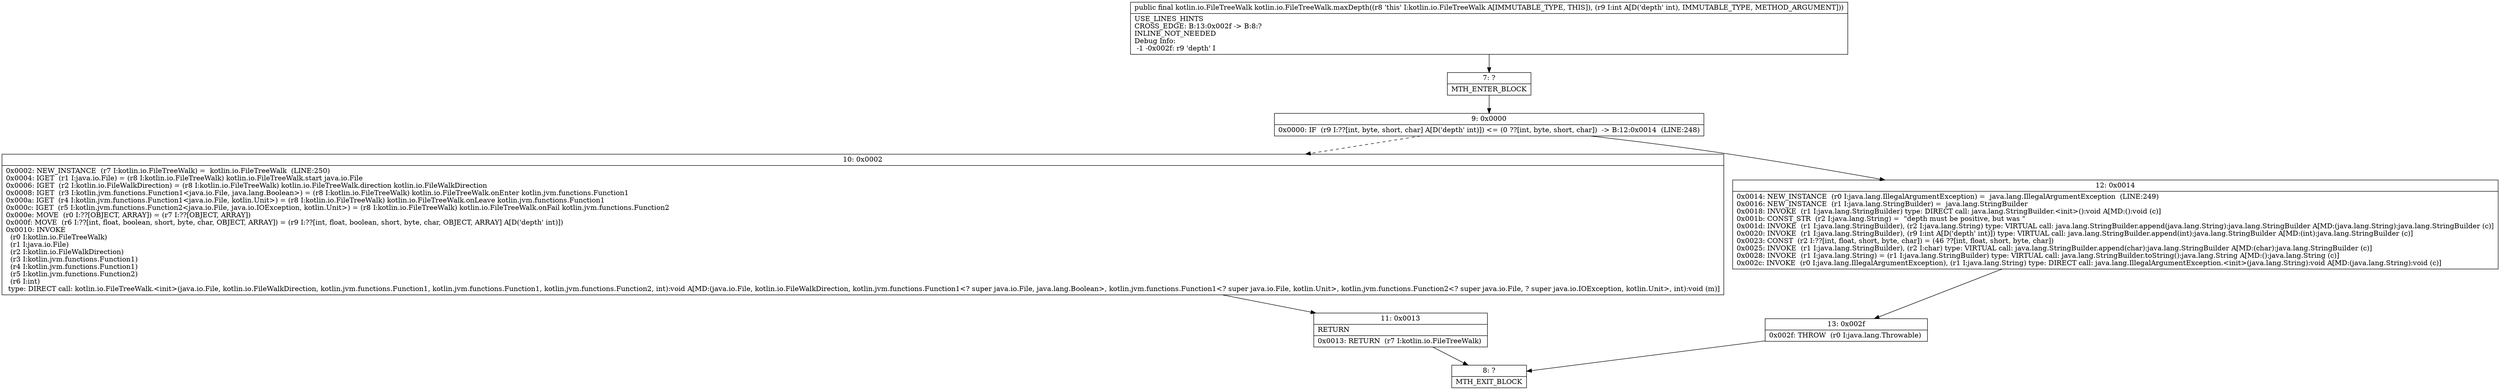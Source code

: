 digraph "CFG forkotlin.io.FileTreeWalk.maxDepth(I)Lkotlin\/io\/FileTreeWalk;" {
Node_7 [shape=record,label="{7\:\ ?|MTH_ENTER_BLOCK\l}"];
Node_9 [shape=record,label="{9\:\ 0x0000|0x0000: IF  (r9 I:??[int, byte, short, char] A[D('depth' int)]) \<= (0 ??[int, byte, short, char])  \-\> B:12:0x0014  (LINE:248)\l}"];
Node_10 [shape=record,label="{10\:\ 0x0002|0x0002: NEW_INSTANCE  (r7 I:kotlin.io.FileTreeWalk) =  kotlin.io.FileTreeWalk  (LINE:250)\l0x0004: IGET  (r1 I:java.io.File) = (r8 I:kotlin.io.FileTreeWalk) kotlin.io.FileTreeWalk.start java.io.File \l0x0006: IGET  (r2 I:kotlin.io.FileWalkDirection) = (r8 I:kotlin.io.FileTreeWalk) kotlin.io.FileTreeWalk.direction kotlin.io.FileWalkDirection \l0x0008: IGET  (r3 I:kotlin.jvm.functions.Function1\<java.io.File, java.lang.Boolean\>) = (r8 I:kotlin.io.FileTreeWalk) kotlin.io.FileTreeWalk.onEnter kotlin.jvm.functions.Function1 \l0x000a: IGET  (r4 I:kotlin.jvm.functions.Function1\<java.io.File, kotlin.Unit\>) = (r8 I:kotlin.io.FileTreeWalk) kotlin.io.FileTreeWalk.onLeave kotlin.jvm.functions.Function1 \l0x000c: IGET  (r5 I:kotlin.jvm.functions.Function2\<java.io.File, java.io.IOException, kotlin.Unit\>) = (r8 I:kotlin.io.FileTreeWalk) kotlin.io.FileTreeWalk.onFail kotlin.jvm.functions.Function2 \l0x000e: MOVE  (r0 I:??[OBJECT, ARRAY]) = (r7 I:??[OBJECT, ARRAY]) \l0x000f: MOVE  (r6 I:??[int, float, boolean, short, byte, char, OBJECT, ARRAY]) = (r9 I:??[int, float, boolean, short, byte, char, OBJECT, ARRAY] A[D('depth' int)]) \l0x0010: INVOKE  \l  (r0 I:kotlin.io.FileTreeWalk)\l  (r1 I:java.io.File)\l  (r2 I:kotlin.io.FileWalkDirection)\l  (r3 I:kotlin.jvm.functions.Function1)\l  (r4 I:kotlin.jvm.functions.Function1)\l  (r5 I:kotlin.jvm.functions.Function2)\l  (r6 I:int)\l type: DIRECT call: kotlin.io.FileTreeWalk.\<init\>(java.io.File, kotlin.io.FileWalkDirection, kotlin.jvm.functions.Function1, kotlin.jvm.functions.Function1, kotlin.jvm.functions.Function2, int):void A[MD:(java.io.File, kotlin.io.FileWalkDirection, kotlin.jvm.functions.Function1\<? super java.io.File, java.lang.Boolean\>, kotlin.jvm.functions.Function1\<? super java.io.File, kotlin.Unit\>, kotlin.jvm.functions.Function2\<? super java.io.File, ? super java.io.IOException, kotlin.Unit\>, int):void (m)]\l}"];
Node_11 [shape=record,label="{11\:\ 0x0013|RETURN\l|0x0013: RETURN  (r7 I:kotlin.io.FileTreeWalk) \l}"];
Node_8 [shape=record,label="{8\:\ ?|MTH_EXIT_BLOCK\l}"];
Node_12 [shape=record,label="{12\:\ 0x0014|0x0014: NEW_INSTANCE  (r0 I:java.lang.IllegalArgumentException) =  java.lang.IllegalArgumentException  (LINE:249)\l0x0016: NEW_INSTANCE  (r1 I:java.lang.StringBuilder) =  java.lang.StringBuilder \l0x0018: INVOKE  (r1 I:java.lang.StringBuilder) type: DIRECT call: java.lang.StringBuilder.\<init\>():void A[MD:():void (c)]\l0x001b: CONST_STR  (r2 I:java.lang.String) =  \"depth must be positive, but was \" \l0x001d: INVOKE  (r1 I:java.lang.StringBuilder), (r2 I:java.lang.String) type: VIRTUAL call: java.lang.StringBuilder.append(java.lang.String):java.lang.StringBuilder A[MD:(java.lang.String):java.lang.StringBuilder (c)]\l0x0020: INVOKE  (r1 I:java.lang.StringBuilder), (r9 I:int A[D('depth' int)]) type: VIRTUAL call: java.lang.StringBuilder.append(int):java.lang.StringBuilder A[MD:(int):java.lang.StringBuilder (c)]\l0x0023: CONST  (r2 I:??[int, float, short, byte, char]) = (46 ??[int, float, short, byte, char]) \l0x0025: INVOKE  (r1 I:java.lang.StringBuilder), (r2 I:char) type: VIRTUAL call: java.lang.StringBuilder.append(char):java.lang.StringBuilder A[MD:(char):java.lang.StringBuilder (c)]\l0x0028: INVOKE  (r1 I:java.lang.String) = (r1 I:java.lang.StringBuilder) type: VIRTUAL call: java.lang.StringBuilder.toString():java.lang.String A[MD:():java.lang.String (c)]\l0x002c: INVOKE  (r0 I:java.lang.IllegalArgumentException), (r1 I:java.lang.String) type: DIRECT call: java.lang.IllegalArgumentException.\<init\>(java.lang.String):void A[MD:(java.lang.String):void (c)]\l}"];
Node_13 [shape=record,label="{13\:\ 0x002f|0x002f: THROW  (r0 I:java.lang.Throwable) \l}"];
MethodNode[shape=record,label="{public final kotlin.io.FileTreeWalk kotlin.io.FileTreeWalk.maxDepth((r8 'this' I:kotlin.io.FileTreeWalk A[IMMUTABLE_TYPE, THIS]), (r9 I:int A[D('depth' int), IMMUTABLE_TYPE, METHOD_ARGUMENT]))  | USE_LINES_HINTS\lCROSS_EDGE: B:13:0x002f \-\> B:8:?\lINLINE_NOT_NEEDED\lDebug Info:\l  \-1 \-0x002f: r9 'depth' I\l}"];
MethodNode -> Node_7;Node_7 -> Node_9;
Node_9 -> Node_10[style=dashed];
Node_9 -> Node_12;
Node_10 -> Node_11;
Node_11 -> Node_8;
Node_12 -> Node_13;
Node_13 -> Node_8;
}


